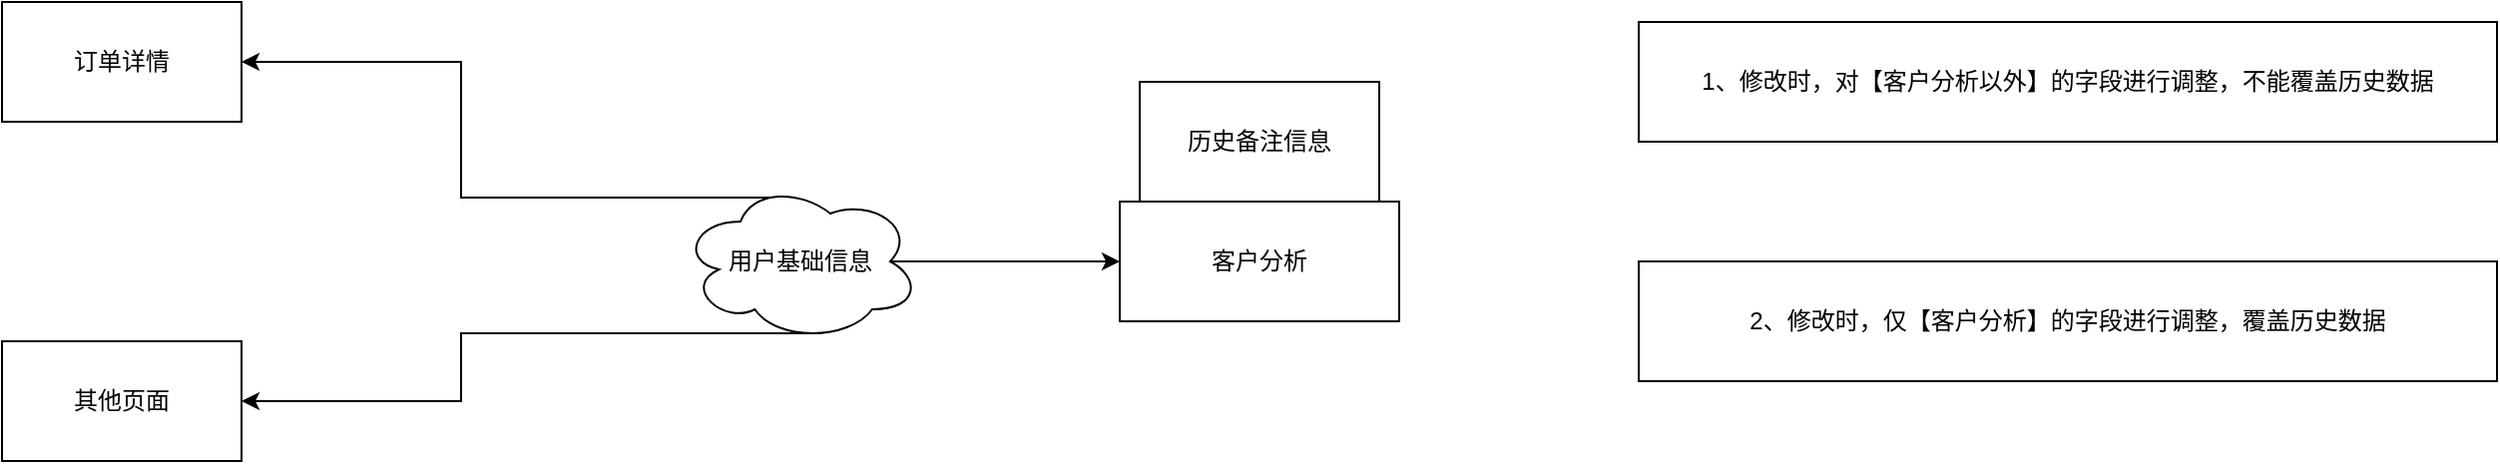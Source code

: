 <mxfile version="14.8.6" type="github">
  <diagram id="CTS4dLAb7qhHIlt91DKg" name="Page-1">
    <mxGraphModel dx="1381" dy="704" grid="1" gridSize="10" guides="1" tooltips="1" connect="1" arrows="1" fold="1" page="1" pageScale="1" pageWidth="827" pageHeight="1169" math="0" shadow="0">
      <root>
        <mxCell id="0" />
        <mxCell id="1" parent="0" />
        <mxCell id="zAkL93ypsn87w1chbUHy-5" style="edgeStyle=orthogonalEdgeStyle;rounded=0;orthogonalLoop=1;jettySize=auto;html=1;exitX=0.4;exitY=0.1;exitDx=0;exitDy=0;exitPerimeter=0;entryX=1;entryY=0.5;entryDx=0;entryDy=0;" edge="1" parent="1" source="zAkL93ypsn87w1chbUHy-1" target="zAkL93ypsn87w1chbUHy-2">
          <mxGeometry relative="1" as="geometry" />
        </mxCell>
        <mxCell id="zAkL93ypsn87w1chbUHy-6" style="edgeStyle=orthogonalEdgeStyle;rounded=0;orthogonalLoop=1;jettySize=auto;html=1;exitX=0.55;exitY=0.95;exitDx=0;exitDy=0;exitPerimeter=0;entryX=1;entryY=0.5;entryDx=0;entryDy=0;" edge="1" parent="1" source="zAkL93ypsn87w1chbUHy-1" target="zAkL93ypsn87w1chbUHy-4">
          <mxGeometry relative="1" as="geometry" />
        </mxCell>
        <mxCell id="zAkL93ypsn87w1chbUHy-10" style="edgeStyle=orthogonalEdgeStyle;rounded=0;orthogonalLoop=1;jettySize=auto;html=1;exitX=0.875;exitY=0.5;exitDx=0;exitDy=0;exitPerimeter=0;entryX=0;entryY=0.5;entryDx=0;entryDy=0;" edge="1" parent="1" source="zAkL93ypsn87w1chbUHy-1" target="zAkL93ypsn87w1chbUHy-7">
          <mxGeometry relative="1" as="geometry" />
        </mxCell>
        <mxCell id="zAkL93ypsn87w1chbUHy-1" value="用户基础信息" style="ellipse;shape=cloud;whiteSpace=wrap;html=1;" vertex="1" parent="1">
          <mxGeometry x="500" y="260" width="120" height="80" as="geometry" />
        </mxCell>
        <mxCell id="zAkL93ypsn87w1chbUHy-2" value="订单详情" style="rounded=0;whiteSpace=wrap;html=1;" vertex="1" parent="1">
          <mxGeometry x="160" y="170" width="120" height="60" as="geometry" />
        </mxCell>
        <mxCell id="zAkL93ypsn87w1chbUHy-3" value="其他页面" style="rounded=0;whiteSpace=wrap;html=1;" vertex="1" parent="1">
          <mxGeometry x="160" y="340" width="120" height="60" as="geometry" />
        </mxCell>
        <mxCell id="zAkL93ypsn87w1chbUHy-4" value="其他页面" style="rounded=0;whiteSpace=wrap;html=1;" vertex="1" parent="1">
          <mxGeometry x="160" y="340" width="120" height="60" as="geometry" />
        </mxCell>
        <mxCell id="zAkL93ypsn87w1chbUHy-7" value="客户分析" style="rounded=0;whiteSpace=wrap;html=1;" vertex="1" parent="1">
          <mxGeometry x="720" y="270" width="140" height="60" as="geometry" />
        </mxCell>
        <mxCell id="zAkL93ypsn87w1chbUHy-12" value="&lt;span&gt;历史备注信息&lt;/span&gt;" style="whiteSpace=wrap;html=1;rounded=0;" vertex="1" parent="1">
          <mxGeometry x="730" y="210" width="120" height="60" as="geometry" />
        </mxCell>
        <mxCell id="zAkL93ypsn87w1chbUHy-14" value="1、修改时，对【客户分析以外】的字段进行调整，不能覆盖历史数据" style="rounded=0;whiteSpace=wrap;html=1;" vertex="1" parent="1">
          <mxGeometry x="980" y="180" width="430" height="60" as="geometry" />
        </mxCell>
        <mxCell id="zAkL93ypsn87w1chbUHy-15" value="2、修改时，仅【客户分析】的字段进行调整，覆盖历史数据" style="rounded=0;whiteSpace=wrap;html=1;" vertex="1" parent="1">
          <mxGeometry x="980" y="300" width="430" height="60" as="geometry" />
        </mxCell>
      </root>
    </mxGraphModel>
  </diagram>
</mxfile>
